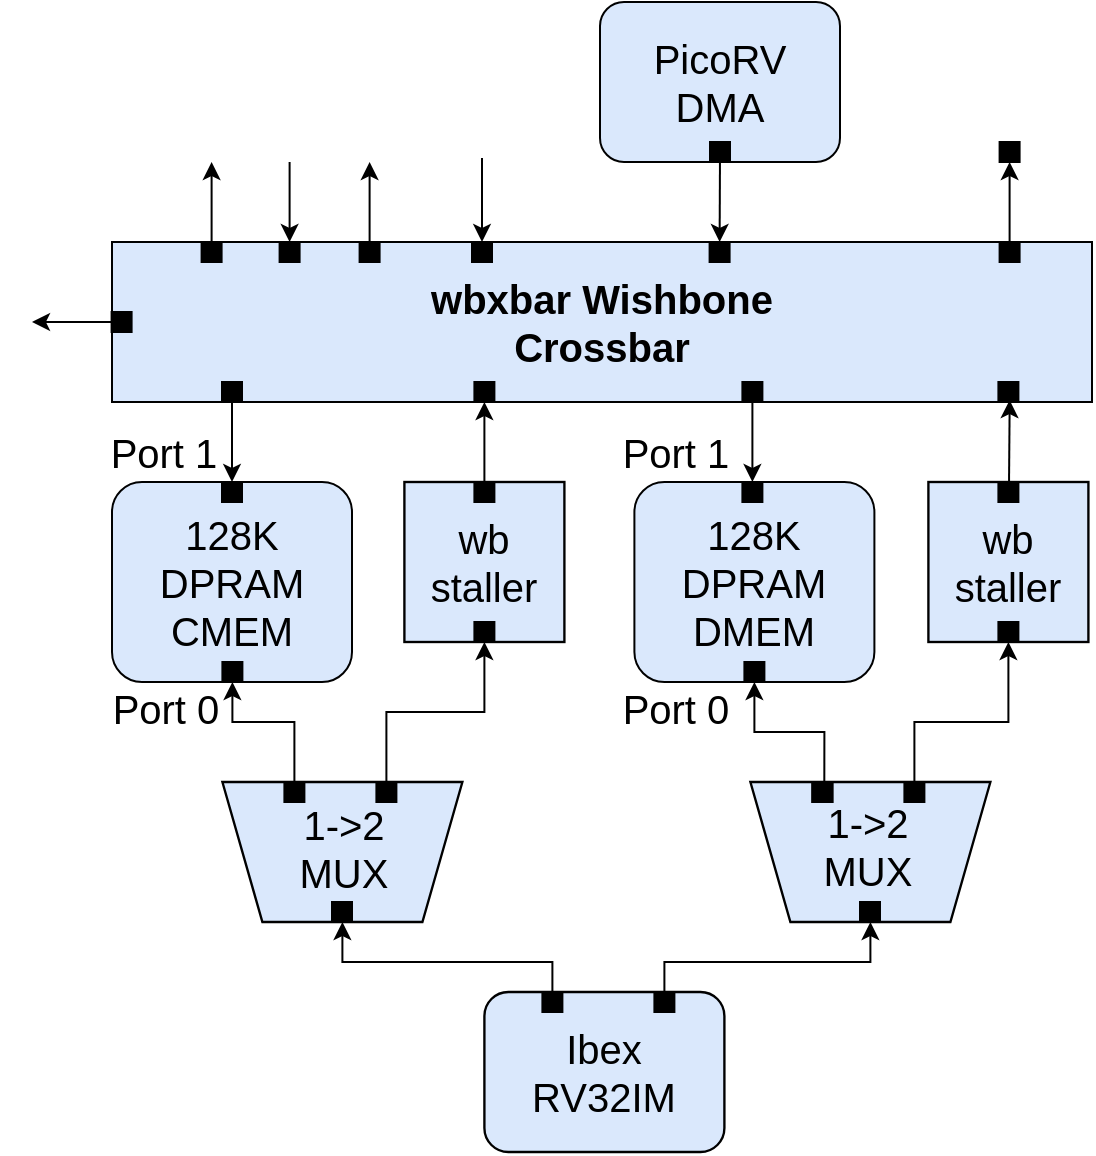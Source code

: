 <mxfile version="26.0.16">
  <diagram name="Page-1" id="Hm-Q5qZVFLcmj8_HZStQ">
    <mxGraphModel dx="1491" dy="838" grid="1" gridSize="10" guides="1" tooltips="1" connect="1" arrows="1" fold="1" page="1" pageScale="1" pageWidth="850" pageHeight="1100" math="0" shadow="0">
      <root>
        <mxCell id="0" />
        <mxCell id="1" parent="0" />
        <mxCell id="t6iF0zClLy3f5B5ofQM8-10" value="wbxbar Wishbone&lt;br&gt;Crossbar" style="rounded=0;whiteSpace=wrap;html=1;fontSize=20;fontStyle=1;fillColor=#DAE8FC;" vertex="1" parent="1">
          <mxGeometry x="310" y="160" width="490" height="80" as="geometry" />
        </mxCell>
        <mxCell id="t6iF0zClLy3f5B5ofQM8-13" value="PicoRV&lt;br&gt;DMA" style="rounded=1;whiteSpace=wrap;html=1;fontSize=20;fillColor=#DAE8FC;" vertex="1" parent="1">
          <mxGeometry x="554" y="40" width="120" height="80" as="geometry" />
        </mxCell>
        <mxCell id="t6iF0zClLy3f5B5ofQM8-18" value="" style="rounded=0;whiteSpace=wrap;html=1;fontSize=20;fillColor=#000000;" vertex="1" parent="1">
          <mxGeometry x="753.8" y="160" width="10" height="10" as="geometry" />
        </mxCell>
        <mxCell id="t6iF0zClLy3f5B5ofQM8-19" value="" style="rounded=0;whiteSpace=wrap;html=1;fontSize=20;fillColor=#000000;" vertex="1" parent="1">
          <mxGeometry x="753.8" y="110" width="10" height="10" as="geometry" />
        </mxCell>
        <mxCell id="t6iF0zClLy3f5B5ofQM8-20" value="" style="endArrow=classic;html=1;rounded=0;fontSize=20;" edge="1" parent="1" source="t6iF0zClLy3f5B5ofQM8-18" target="t6iF0zClLy3f5B5ofQM8-19">
          <mxGeometry width="50" height="50" relative="1" as="geometry">
            <mxPoint x="508.8" y="370" as="sourcePoint" />
            <mxPoint x="558.8" y="320" as="targetPoint" />
          </mxGeometry>
        </mxCell>
        <mxCell id="t6iF0zClLy3f5B5ofQM8-21" value="" style="rounded=0;whiteSpace=wrap;html=1;fontSize=20;fillColor=#000000;" vertex="1" parent="1">
          <mxGeometry x="609" y="110" width="10" height="10" as="geometry" />
        </mxCell>
        <mxCell id="t6iF0zClLy3f5B5ofQM8-22" value="" style="rounded=0;whiteSpace=wrap;html=1;fontSize=20;fillColor=#000000;" vertex="1" parent="1">
          <mxGeometry x="608.8" y="160" width="10" height="10" as="geometry" />
        </mxCell>
        <mxCell id="t6iF0zClLy3f5B5ofQM8-23" value="" style="endArrow=classic;html=1;rounded=0;fontSize=20;" edge="1" parent="1" source="t6iF0zClLy3f5B5ofQM8-21" target="t6iF0zClLy3f5B5ofQM8-22">
          <mxGeometry width="50" height="50" relative="1" as="geometry">
            <mxPoint x="523.8" y="270" as="sourcePoint" />
            <mxPoint x="573.8" y="220" as="targetPoint" />
          </mxGeometry>
        </mxCell>
        <mxCell id="t6iF0zClLy3f5B5ofQM8-34" value="" style="rounded=0;whiteSpace=wrap;html=1;fontSize=20;fillColor=#000000;" vertex="1" parent="1">
          <mxGeometry x="309.8" y="195" width="10" height="10" as="geometry" />
        </mxCell>
        <mxCell id="t6iF0zClLy3f5B5ofQM8-35" value="" style="endArrow=classic;html=1;rounded=0;fontSize=20;edgeStyle=orthogonalEdgeStyle;" edge="1" parent="1" source="t6iF0zClLy3f5B5ofQM8-34">
          <mxGeometry width="50" height="50" relative="1" as="geometry">
            <mxPoint x="450" y="400" as="sourcePoint" />
            <mxPoint x="270" y="200" as="targetPoint" />
          </mxGeometry>
        </mxCell>
        <mxCell id="t6iF0zClLy3f5B5ofQM8-106" value="wb&lt;div&gt;staller&lt;/div&gt;" style="rounded=0;whiteSpace=wrap;html=1;fontSize=20;fontStyle=0;fillColor=#dae8fc;strokeColor=#000000;strokeWidth=1.181;" vertex="1" parent="1">
          <mxGeometry x="718.2" y="280" width="80" height="80" as="geometry" />
        </mxCell>
        <mxCell id="t6iF0zClLy3f5B5ofQM8-107" value="128K&lt;br&gt;DPRAM&lt;br&gt;DMEM" style="rounded=1;whiteSpace=wrap;html=1;fontSize=20;fillColor=#DAE8FC;" vertex="1" parent="1">
          <mxGeometry x="571.2" y="280" width="120" height="100" as="geometry" />
        </mxCell>
        <mxCell id="t6iF0zClLy3f5B5ofQM8-108" value="" style="shape=trapezoid;perimeter=trapezoidPerimeter;whiteSpace=wrap;html=1;fixedSize=1;rotation=-180;fillColor=#dae8fc;strokeColor=#000000;strokeWidth=1.181;" vertex="1" parent="1">
          <mxGeometry x="629.2" y="430" width="120" height="70" as="geometry" />
        </mxCell>
        <mxCell id="t6iF0zClLy3f5B5ofQM8-109" value="128K&lt;br&gt;DPRAM&lt;br&gt;CMEM" style="rounded=1;whiteSpace=wrap;html=1;fontSize=20;fillColor=#DAE8FC;" vertex="1" parent="1">
          <mxGeometry x="310" y="280" width="120" height="100" as="geometry" />
        </mxCell>
        <mxCell id="t6iF0zClLy3f5B5ofQM8-110" value="Ibex&lt;br style=&quot;font-size: 20px&quot;&gt;RV32IM" style="rounded=1;whiteSpace=wrap;html=1;fontSize=20;fillColor=#dae8fc;strokeColor=#000000;fontStyle=0;strokeWidth=1.181;" vertex="1" parent="1">
          <mxGeometry x="496.2" y="535" width="120" height="80" as="geometry" />
        </mxCell>
        <mxCell id="t6iF0zClLy3f5B5ofQM8-111" value="" style="endArrow=classic;html=1;rounded=0;fontSize=20;entryX=0.5;entryY=0;entryDx=0;entryDy=0;exitX=0.5;exitY=0;exitDx=0;exitDy=0;edgeStyle=orthogonalEdgeStyle;" edge="1" parent="1" source="t6iF0zClLy3f5B5ofQM8-114" target="t6iF0zClLy3f5B5ofQM8-125">
          <mxGeometry width="50" height="50" relative="1" as="geometry">
            <mxPoint x="447.2" y="600" as="sourcePoint" />
            <mxPoint x="447.2" y="630" as="targetPoint" />
            <Array as="points">
              <mxPoint x="530.2" y="520" />
              <mxPoint x="425.2" y="520" />
            </Array>
          </mxGeometry>
        </mxCell>
        <mxCell id="t6iF0zClLy3f5B5ofQM8-112" value="" style="endArrow=classic;html=1;rounded=0;fontSize=20;edgeStyle=orthogonalEdgeStyle;" edge="1" parent="1" source="t6iF0zClLy3f5B5ofQM8-115" target="t6iF0zClLy3f5B5ofQM8-113">
          <mxGeometry width="50" height="50" relative="1" as="geometry">
            <mxPoint x="532.2" y="600" as="sourcePoint" />
            <mxPoint x="266.2" y="665" as="targetPoint" />
            <Array as="points">
              <mxPoint x="586.2" y="520" />
              <mxPoint x="689.2" y="520" />
            </Array>
          </mxGeometry>
        </mxCell>
        <mxCell id="t6iF0zClLy3f5B5ofQM8-113" value="" style="rounded=0;whiteSpace=wrap;html=1;fontSize=20;fillColor=#000000;" vertex="1" parent="1">
          <mxGeometry x="684" y="490" width="10" height="10" as="geometry" />
        </mxCell>
        <mxCell id="t6iF0zClLy3f5B5ofQM8-114" value="" style="rounded=0;whiteSpace=wrap;html=1;fontSize=20;fillColor=#000000;" vertex="1" parent="1">
          <mxGeometry x="525.2" y="535" width="10" height="10" as="geometry" />
        </mxCell>
        <mxCell id="t6iF0zClLy3f5B5ofQM8-115" value="" style="rounded=0;whiteSpace=wrap;html=1;fontSize=20;fillColor=#000000;" vertex="1" parent="1">
          <mxGeometry x="581.2" y="535" width="10" height="10" as="geometry" />
        </mxCell>
        <mxCell id="t6iF0zClLy3f5B5ofQM8-116" value="" style="rounded=0;whiteSpace=wrap;html=1;fontSize=20;fillColor=#000000;" vertex="1" parent="1">
          <mxGeometry x="365.2" y="370" width="10" height="10" as="geometry" />
        </mxCell>
        <mxCell id="t6iF0zClLy3f5B5ofQM8-117" value="" style="rounded=0;whiteSpace=wrap;html=1;fontSize=20;fillColor=#000000;" vertex="1" parent="1">
          <mxGeometry x="396.2" y="430" width="10" height="10" as="geometry" />
        </mxCell>
        <mxCell id="t6iF0zClLy3f5B5ofQM8-118" value="" style="endArrow=classic;html=1;rounded=0;fontSize=20;edgeStyle=orthogonalEdgeStyle;" edge="1" parent="1" source="t6iF0zClLy3f5B5ofQM8-117" target="t6iF0zClLy3f5B5ofQM8-116">
          <mxGeometry width="50" height="50" relative="1" as="geometry">
            <mxPoint x="130" y="280" as="sourcePoint" />
            <mxPoint x="180" y="230" as="targetPoint" />
            <Array as="points">
              <mxPoint x="401.2" y="400" />
              <mxPoint x="370.2" y="400" />
            </Array>
          </mxGeometry>
        </mxCell>
        <mxCell id="t6iF0zClLy3f5B5ofQM8-119" value="" style="rounded=0;whiteSpace=wrap;html=1;fontSize=20;fillColor=#000000;" vertex="1" parent="1">
          <mxGeometry x="365" y="280" width="10" height="10" as="geometry" />
        </mxCell>
        <mxCell id="t6iF0zClLy3f5B5ofQM8-120" value="" style="rounded=0;whiteSpace=wrap;html=1;fontSize=20;fillColor=#000000;" vertex="1" parent="1">
          <mxGeometry x="365" y="230" width="10" height="10" as="geometry" />
        </mxCell>
        <mxCell id="t6iF0zClLy3f5B5ofQM8-121" value="" style="endArrow=classic;html=1;rounded=0;fontSize=20;" edge="1" parent="1" source="t6iF0zClLy3f5B5ofQM8-120" target="t6iF0zClLy3f5B5ofQM8-119">
          <mxGeometry width="50" height="50" relative="1" as="geometry">
            <mxPoint x="108" y="280" as="sourcePoint" />
            <mxPoint x="158" y="230" as="targetPoint" />
          </mxGeometry>
        </mxCell>
        <mxCell id="t6iF0zClLy3f5B5ofQM8-122" value="" style="rounded=0;whiteSpace=wrap;html=1;fontSize=20;fillColor=#000000;" vertex="1" parent="1">
          <mxGeometry x="625.2" y="280" width="10" height="10" as="geometry" />
        </mxCell>
        <mxCell id="t6iF0zClLy3f5B5ofQM8-123" value="" style="rounded=0;whiteSpace=wrap;html=1;fontSize=20;fillColor=#000000;" vertex="1" parent="1">
          <mxGeometry x="625.2" y="230" width="10" height="10" as="geometry" />
        </mxCell>
        <mxCell id="t6iF0zClLy3f5B5ofQM8-124" value="" style="endArrow=classic;html=1;rounded=0;fontSize=20;" edge="1" parent="1" source="t6iF0zClLy3f5B5ofQM8-123" target="t6iF0zClLy3f5B5ofQM8-122">
          <mxGeometry width="50" height="50" relative="1" as="geometry">
            <mxPoint x="316" y="160" as="sourcePoint" />
            <mxPoint x="366" y="110" as="targetPoint" />
          </mxGeometry>
        </mxCell>
        <mxCell id="t6iF0zClLy3f5B5ofQM8-125" value="" style="shape=trapezoid;perimeter=trapezoidPerimeter;whiteSpace=wrap;html=1;fixedSize=1;rotation=-180;fillColor=#dae8fc;strokeColor=#000000;strokeWidth=1.181;" vertex="1" parent="1">
          <mxGeometry x="365.2" y="430" width="120" height="70" as="geometry" />
        </mxCell>
        <mxCell id="t6iF0zClLy3f5B5ofQM8-126" value="" style="rounded=0;whiteSpace=wrap;html=1;fontSize=20;fillColor=#000000;" vertex="1" parent="1">
          <mxGeometry x="442.2" y="430" width="10" height="10" as="geometry" />
        </mxCell>
        <mxCell id="t6iF0zClLy3f5B5ofQM8-127" value="" style="rounded=0;whiteSpace=wrap;html=1;fontSize=20;fillColor=#000000;" vertex="1" parent="1">
          <mxGeometry x="396.2" y="430" width="10" height="10" as="geometry" />
        </mxCell>
        <mxCell id="t6iF0zClLy3f5B5ofQM8-128" value="" style="rounded=0;whiteSpace=wrap;html=1;fontSize=20;fillColor=#000000;" vertex="1" parent="1">
          <mxGeometry x="420" y="490" width="10" height="10" as="geometry" />
        </mxCell>
        <mxCell id="t6iF0zClLy3f5B5ofQM8-129" value="" style="rounded=0;whiteSpace=wrap;html=1;fontSize=20;fillColor=#000000;" vertex="1" parent="1">
          <mxGeometry x="660.2" y="430" width="10" height="10" as="geometry" />
        </mxCell>
        <mxCell id="t6iF0zClLy3f5B5ofQM8-130" value="" style="rounded=0;whiteSpace=wrap;html=1;fontSize=20;fillColor=#000000;" vertex="1" parent="1">
          <mxGeometry x="706.2" y="430" width="10" height="10" as="geometry" />
        </mxCell>
        <mxCell id="t6iF0zClLy3f5B5ofQM8-131" value="" style="rounded=0;whiteSpace=wrap;html=1;fontSize=20;fillColor=#000000;" vertex="1" parent="1">
          <mxGeometry x="660.2" y="430" width="10" height="10" as="geometry" />
        </mxCell>
        <mxCell id="t6iF0zClLy3f5B5ofQM8-132" value="" style="rounded=0;whiteSpace=wrap;html=1;fontSize=20;fillColor=#000000;" vertex="1" parent="1">
          <mxGeometry x="753.2" y="350" width="10" height="10" as="geometry" />
        </mxCell>
        <mxCell id="t6iF0zClLy3f5B5ofQM8-133" value="" style="endArrow=classic;html=1;rounded=0;exitX=0.5;exitY=1;exitDx=0;exitDy=0;entryX=0.5;entryY=1;entryDx=0;entryDy=0;edgeStyle=orthogonalEdgeStyle;" edge="1" parent="1" source="t6iF0zClLy3f5B5ofQM8-130" target="t6iF0zClLy3f5B5ofQM8-106">
          <mxGeometry width="50" height="50" relative="1" as="geometry">
            <mxPoint x="782.2" y="430" as="sourcePoint" />
            <mxPoint x="713.2" y="240" as="targetPoint" />
            <Array as="points">
              <mxPoint x="711.2" y="400" />
              <mxPoint x="758.2" y="400" />
            </Array>
          </mxGeometry>
        </mxCell>
        <mxCell id="t6iF0zClLy3f5B5ofQM8-134" value="" style="rounded=0;whiteSpace=wrap;html=1;fontSize=20;fillColor=#000000;" vertex="1" parent="1">
          <mxGeometry x="626.2" y="370" width="10" height="10" as="geometry" />
        </mxCell>
        <mxCell id="t6iF0zClLy3f5B5ofQM8-135" value="" style="endArrow=classic;html=1;rounded=0;entryX=0.5;entryY=1;entryDx=0;entryDy=0;exitX=0.692;exitY=1;exitDx=0;exitDy=0;exitPerimeter=0;edgeStyle=orthogonalEdgeStyle;" edge="1" parent="1" source="t6iF0zClLy3f5B5ofQM8-108" target="t6iF0zClLy3f5B5ofQM8-107">
          <mxGeometry width="50" height="50" relative="1" as="geometry">
            <mxPoint x="802.2" y="480" as="sourcePoint" />
            <mxPoint x="852.2" y="430" as="targetPoint" />
          </mxGeometry>
        </mxCell>
        <mxCell id="t6iF0zClLy3f5B5ofQM8-136" value="1-&amp;gt;2 MUX" style="text;html=1;align=center;verticalAlign=middle;whiteSpace=wrap;rounded=0;fontStyle=0;fontSize=20;" vertex="1" parent="1">
          <mxGeometry x="396.2" y="448" width="60" height="30" as="geometry" />
        </mxCell>
        <mxCell id="t6iF0zClLy3f5B5ofQM8-137" value="1-&amp;gt;2 MUX" style="text;html=1;align=center;verticalAlign=middle;whiteSpace=wrap;rounded=0;fontStyle=0;fontSize=20;" vertex="1" parent="1">
          <mxGeometry x="658.2" y="447" width="60" height="30" as="geometry" />
        </mxCell>
        <mxCell id="t6iF0zClLy3f5B5ofQM8-138" value="" style="endArrow=classic;html=1;rounded=0;exitX=0.5;exitY=0;exitDx=0;exitDy=0;entryX=0.5;entryY=1;entryDx=0;entryDy=0;edgeStyle=orthogonalEdgeStyle;" edge="1" parent="1" source="t6iF0zClLy3f5B5ofQM8-126" target="t6iF0zClLy3f5B5ofQM8-140">
          <mxGeometry width="50" height="50" relative="1" as="geometry">
            <mxPoint x="725.2" y="310" as="sourcePoint" />
            <mxPoint x="775.2" y="260" as="targetPoint" />
          </mxGeometry>
        </mxCell>
        <mxCell id="t6iF0zClLy3f5B5ofQM8-139" value="wb&lt;div&gt;staller&lt;/div&gt;" style="rounded=0;whiteSpace=wrap;html=1;fontSize=20;fontStyle=0;fillColor=#dae8fc;strokeColor=#000000;strokeWidth=1.181;" vertex="1" parent="1">
          <mxGeometry x="456.2" y="280" width="80" height="80" as="geometry" />
        </mxCell>
        <mxCell id="t6iF0zClLy3f5B5ofQM8-140" value="" style="rounded=0;whiteSpace=wrap;html=1;fontSize=20;fillColor=#000000;" vertex="1" parent="1">
          <mxGeometry x="491.2" y="350" width="10" height="10" as="geometry" />
        </mxCell>
        <mxCell id="t6iF0zClLy3f5B5ofQM8-141" value="" style="rounded=0;whiteSpace=wrap;html=1;fontSize=20;fillColor=#000000;" vertex="1" parent="1">
          <mxGeometry x="491.2" y="280" width="10" height="10" as="geometry" />
        </mxCell>
        <mxCell id="t6iF0zClLy3f5B5ofQM8-142" value="" style="rounded=0;whiteSpace=wrap;html=1;fontSize=20;fillColor=#000000;" vertex="1" parent="1">
          <mxGeometry x="491.2" y="230" width="10" height="10" as="geometry" />
        </mxCell>
        <mxCell id="t6iF0zClLy3f5B5ofQM8-143" value="" style="endArrow=classic;html=1;rounded=0;entryX=0.5;entryY=1;entryDx=0;entryDy=0;exitX=0.5;exitY=0;exitDx=0;exitDy=0;" edge="1" parent="1" source="t6iF0zClLy3f5B5ofQM8-141" target="t6iF0zClLy3f5B5ofQM8-142">
          <mxGeometry width="50" height="50" relative="1" as="geometry">
            <mxPoint x="501.2" y="280" as="sourcePoint" />
            <mxPoint x="551.2" y="230" as="targetPoint" />
          </mxGeometry>
        </mxCell>
        <mxCell id="t6iF0zClLy3f5B5ofQM8-144" value="" style="rounded=0;whiteSpace=wrap;html=1;fontSize=20;fillColor=#000000;" vertex="1" parent="1">
          <mxGeometry x="753.2" y="280" width="10" height="10" as="geometry" />
        </mxCell>
        <mxCell id="t6iF0zClLy3f5B5ofQM8-145" value="" style="rounded=0;whiteSpace=wrap;html=1;fontSize=20;fillColor=#000000;" vertex="1" parent="1">
          <mxGeometry x="753.2" y="230" width="10" height="10" as="geometry" />
        </mxCell>
        <mxCell id="t6iF0zClLy3f5B5ofQM8-146" value="" style="endArrow=classic;html=1;rounded=0;entryX=0.942;entryY=0.988;entryDx=0;entryDy=0;entryPerimeter=0;" edge="1" parent="1" source="t6iF0zClLy3f5B5ofQM8-106">
          <mxGeometry width="50" height="50" relative="1" as="geometry">
            <mxPoint x="701.2" y="300" as="sourcePoint" />
            <mxPoint x="758.848" y="239.04" as="targetPoint" />
          </mxGeometry>
        </mxCell>
        <mxCell id="t6iF0zClLy3f5B5ofQM8-147" value="Port 0" style="text;html=1;align=center;verticalAlign=middle;whiteSpace=wrap;rounded=0;fontSize=20;" vertex="1" parent="1">
          <mxGeometry x="307" y="378" width="60" height="30" as="geometry" />
        </mxCell>
        <mxCell id="t6iF0zClLy3f5B5ofQM8-148" value="Port 0" style="text;html=1;align=center;verticalAlign=middle;whiteSpace=wrap;rounded=0;fontSize=20;" vertex="1" parent="1">
          <mxGeometry x="562.2" y="378" width="60" height="30" as="geometry" />
        </mxCell>
        <mxCell id="t6iF0zClLy3f5B5ofQM8-149" value="Port 1" style="text;html=1;align=center;verticalAlign=middle;whiteSpace=wrap;rounded=0;fontSize=20;" vertex="1" parent="1">
          <mxGeometry x="306" y="250" width="60" height="30" as="geometry" />
        </mxCell>
        <mxCell id="t6iF0zClLy3f5B5ofQM8-150" value="Port 1" style="text;html=1;align=center;verticalAlign=middle;whiteSpace=wrap;rounded=0;fontSize=20;" vertex="1" parent="1">
          <mxGeometry x="562.2" y="250" width="60" height="30" as="geometry" />
        </mxCell>
        <mxCell id="t6iF0zClLy3f5B5ofQM8-151" value="" style="group" vertex="1" connectable="0" parent="1">
          <mxGeometry x="490" y="118" width="10" height="52" as="geometry" />
        </mxCell>
        <mxCell id="t6iF0zClLy3f5B5ofQM8-94" value="" style="endArrow=classic;html=1;rounded=0;fontSize=20;" edge="1" parent="t6iF0zClLy3f5B5ofQM8-151" target="t6iF0zClLy3f5B5ofQM8-95">
          <mxGeometry width="50" height="50" relative="1" as="geometry">
            <mxPoint x="5" as="sourcePoint" />
            <mxPoint x="-305.2" y="87" as="targetPoint" />
          </mxGeometry>
        </mxCell>
        <mxCell id="t6iF0zClLy3f5B5ofQM8-95" value="" style="rounded=0;whiteSpace=wrap;html=1;fontSize=20;fillColor=#000000;" vertex="1" parent="t6iF0zClLy3f5B5ofQM8-151">
          <mxGeometry y="42" width="10" height="10" as="geometry" />
        </mxCell>
        <mxCell id="t6iF0zClLy3f5B5ofQM8-153" value="" style="group;rotation=-180;" vertex="1" connectable="0" parent="1">
          <mxGeometry x="254.8" y="120" width="189" height="50" as="geometry" />
        </mxCell>
        <mxCell id="t6iF0zClLy3f5B5ofQM8-25" value="" style="rounded=0;whiteSpace=wrap;html=1;fontSize=20;fillColor=#000000;rotation=-180;" vertex="1" parent="t6iF0zClLy3f5B5ofQM8-153">
          <mxGeometry x="179" y="40" width="10" height="10" as="geometry" />
        </mxCell>
        <mxCell id="t6iF0zClLy3f5B5ofQM8-26" value="" style="endArrow=classic;html=1;rounded=0;fontSize=20;" edge="1" parent="t6iF0zClLy3f5B5ofQM8-153" source="t6iF0zClLy3f5B5ofQM8-25">
          <mxGeometry width="50" height="50" relative="1" as="geometry">
            <mxPoint x="85" as="sourcePoint" />
            <mxPoint x="184" as="targetPoint" />
          </mxGeometry>
        </mxCell>
        <mxCell id="t6iF0zClLy3f5B5ofQM8-27" value="" style="rounded=0;whiteSpace=wrap;html=1;fontSize=20;fillColor=#000000;rotation=-180;" vertex="1" parent="t6iF0zClLy3f5B5ofQM8-153">
          <mxGeometry x="139" y="40" width="10" height="10" as="geometry" />
        </mxCell>
        <mxCell id="t6iF0zClLy3f5B5ofQM8-29" value="" style="endArrow=classic;html=1;rounded=0;fontSize=20;" edge="1" parent="t6iF0zClLy3f5B5ofQM8-153" target="t6iF0zClLy3f5B5ofQM8-27">
          <mxGeometry width="50" height="50" relative="1" as="geometry">
            <mxPoint x="144" as="sourcePoint" />
            <mxPoint x="35" y="50" as="targetPoint" />
          </mxGeometry>
        </mxCell>
        <mxCell id="t6iF0zClLy3f5B5ofQM8-31" value="" style="rounded=0;whiteSpace=wrap;html=1;fontSize=20;fillColor=#000000;rotation=-180;" vertex="1" parent="t6iF0zClLy3f5B5ofQM8-153">
          <mxGeometry x="100" y="40" width="10" height="10" as="geometry" />
        </mxCell>
        <mxCell id="t6iF0zClLy3f5B5ofQM8-32" value="" style="endArrow=classic;html=1;rounded=0;fontSize=20;" edge="1" parent="t6iF0zClLy3f5B5ofQM8-153" source="t6iF0zClLy3f5B5ofQM8-31">
          <mxGeometry width="50" height="50" relative="1" as="geometry">
            <mxPoint x="185" as="sourcePoint" />
            <mxPoint x="105" as="targetPoint" />
          </mxGeometry>
        </mxCell>
      </root>
    </mxGraphModel>
  </diagram>
</mxfile>

